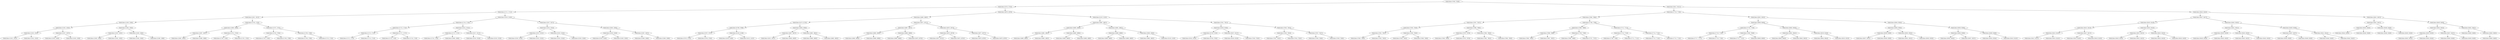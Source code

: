 digraph G{
38669275 [label="Node{data=[7629, 7629]}"]
38669275 -> 21585776
21585776 [label="Node{data=[3732, 3732]}"]
21585776 -> 715676868
715676868 [label="Node{data=[1711, 1711]}"]
715676868 -> 1181733275
1181733275 [label="Node{data=[1621, 1621]}"]
1181733275 -> 881662558
881662558 [label="Node{data=[1559, 1559]}"]
881662558 -> 2138333536
2138333536 [label="Node{data=[1555, 1555]}"]
2138333536 -> 391269430
391269430 [label="Node{data=[1553, 1553]}"]
391269430 -> 797553742
797553742 [label="Node{data=[1552, 1552]}"]
391269430 -> 1930040331
1930040331 [label="Node{data=[1554, 1554]}"]
2138333536 -> 791217259
791217259 [label="Node{data=[1557, 1557]}"]
791217259 -> 706727492
706727492 [label="Node{data=[1556, 1556]}"]
791217259 -> 1221993613
1221993613 [label="Node{data=[1558, 1558]}"]
881662558 -> 1801444304
1801444304 [label="Node{data=[1563, 1563]}"]
1801444304 -> 204640396
204640396 [label="Node{data=[1561, 1561]}"]
204640396 -> 1485505184
1485505184 [label="Node{data=[1560, 1560]}"]
204640396 -> 553695088
553695088 [label="Node{data=[1562, 1562]}"]
1801444304 -> 882141659
882141659 [label="Node{data=[1565, 1565]}"]
882141659 -> 742009141
742009141 [label="Node{data=[1564, 1564]}"]
882141659 -> 748990480
748990480 [label="Node{data=[1566, 1566]}"]
1181733275 -> 138099139
138099139 [label="Node{data=[1703, 1703]}"]
138099139 -> 527848366
527848366 [label="Node{data=[1699, 1699]}"]
527848366 -> 1660465908
1660465908 [label="Node{data=[1697, 1697]}"]
1660465908 -> 1809164939
1809164939 [label="Node{data=[1683, 1683]}"]
1660465908 -> 988902163
988902163 [label="Node{data=[1698, 1698]}"]
527848366 -> 389524672
389524672 [label="Node{data=[1701, 1701]}"]
389524672 -> 822068160
822068160 [label="Node{data=[1700, 1700]}"]
389524672 -> 1991816870
1991816870 [label="Node{data=[1702, 1702]}"]
138099139 -> 1205873289
1205873289 [label="Node{data=[1707, 1707]}"]
1205873289 -> 1838927641
1838927641 [label="Node{data=[1705, 1705]}"]
1838927641 -> 599060649
599060649 [label="Node{data=[1704, 1704]}"]
1838927641 -> 277512191
277512191 [label="Node{data=[1706, 1706]}"]
1205873289 -> 1459137285
1459137285 [label="Node{data=[1709, 1709]}"]
1459137285 -> 1697142212
1697142212 [label="Node{data=[1708, 1708]}"]
1459137285 -> 1637728368
1637728368 [label="Node{data=[1710, 1710]}"]
715676868 -> 581647931
581647931 [label="Node{data=[2319, 2319]}"]
581647931 -> 823663080
823663080 [label="Node{data=[1719, 1719]}"]
823663080 -> 372894842
372894842 [label="Node{data=[1715, 1715]}"]
372894842 -> 422060173
422060173 [label="Node{data=[1713, 1713]}"]
422060173 -> 1644797813
1644797813 [label="Node{data=[1712, 1712]}"]
422060173 -> 321854853
321854853 [label="Node{data=[1714, 1714]}"]
372894842 -> 1244424614
1244424614 [label="Node{data=[1717, 1717]}"]
1244424614 -> 307762214
307762214 [label="Node{data=[1716, 1716]}"]
1244424614 -> 1015333679
1015333679 [label="Node{data=[1718, 1718]}"]
823663080 -> 1470898703
1470898703 [label="Node{data=[2315, 2315]}"]
1470898703 -> 2120486917
2120486917 [label="Node{data=[1721, 1721]}"]
2120486917 -> 751817419
751817419 [label="Node{data=[1720, 1720]}"]
2120486917 -> 919134662
919134662 [label="Node{data=[1906, 1906]}"]
1470898703 -> 4325706
4325706 [label="Node{data=[2317, 2317]}"]
4325706 -> 1584979327
1584979327 [label="Node{data=[2316, 2316]}"]
4325706 -> 217257457
217257457 [label="Node{data=[2318, 2318]}"]
581647931 -> 2101609336
2101609336 [label="Node{data=[2327, 2327]}"]
2101609336 -> 1830557131
1830557131 [label="Node{data=[2323, 2323]}"]
1830557131 -> 1972874802
1972874802 [label="Node{data=[2321, 2321]}"]
1972874802 -> 1633640940
1633640940 [label="Node{data=[2320, 2320]}"]
1972874802 -> 1012785532
1012785532 [label="Node{data=[2322, 2322]}"]
1830557131 -> 828508529
828508529 [label="Node{data=[2325, 2325]}"]
828508529 -> 2035078993
2035078993 [label="Node{data=[2324, 2324]}"]
828508529 -> 1661376917
1661376917 [label="Node{data=[2326, 2326]}"]
2101609336 -> 805556872
805556872 [label="Node{data=[2595, 2595]}"]
805556872 -> 285961336
285961336 [label="Node{data=[2329, 2329]}"]
285961336 -> 241358679
241358679 [label="Node{data=[2328, 2328]}"]
285961336 -> 1501506879
1501506879 [label="Node{data=[2330, 2330]}"]
805556872 -> 2001089290
2001089290 [label="Node{data=[2597, 2597]}"]
2001089290 -> 1038416182
1038416182 [label="Node{data=[2596, 2596]}"]
2001089290 -> 623139250
623139250 [label="Node{data=[2598, 2598]}"]
21585776 -> 85102332
85102332 [label="Node{data=[4979, 4979]}"]
85102332 -> 1133126455
1133126455 [label="Node{data=[4963, 4963]}"]
1133126455 -> 1497194297
1497194297 [label="Node{data=[4170, 4170]}"]
1497194297 -> 1582527589
1582527589 [label="Node{data=[3798, 3798]}"]
1582527589 -> 1327981629
1327981629 [label="Node{data=[3767, 3767]}"]
1327981629 -> 1562801525
1562801525 [label="Node{data=[3733, 3733]}"]
1327981629 -> 1850813823
1850813823 [label="Node{data=[3784, 3784]}"]
1582527589 -> 736402572
736402572 [label="Node{data=[4128, 4128]}"]
736402572 -> 1595278145
1595278145 [label="Node{data=[4108, 4108]}"]
736402572 -> 838162443
838162443 [label="Node{data=[4152, 4152]}"]
1497194297 -> 1453896095
1453896095 [label="Node{data=[4959, 4959]}"]
1453896095 -> 1495746362
1495746362 [label="Node{data=[4957, 4957]}"]
1495746362 -> 918838100
918838100 [label="Node{data=[4531, 4531]}"]
1495746362 -> 761948295
761948295 [label="Node{data=[4958, 4958]}"]
1453896095 -> 1046286588
1046286588 [label="Node{data=[4961, 4961]}"]
1046286588 -> 1570803354
1570803354 [label="Node{data=[4960, 4960]}"]
1046286588 -> 1235902593
1235902593 [label="Node{data=[4962, 4962]}"]
1133126455 -> 930748259
930748259 [label="Node{data=[4971, 4971]}"]
930748259 -> 1643522944
1643522944 [label="Node{data=[4967, 4967]}"]
1643522944 -> 947633530
947633530 [label="Node{data=[4965, 4965]}"]
947633530 -> 584019100
584019100 [label="Node{data=[4964, 4964]}"]
947633530 -> 1164555945
1164555945 [label="Node{data=[4966, 4966]}"]
1643522944 -> 361967535
361967535 [label="Node{data=[4969, 4969]}"]
361967535 -> 1885782026
1885782026 [label="Node{data=[4968, 4968]}"]
361967535 -> 689240342
689240342 [label="Node{data=[4970, 4970]}"]
930748259 -> 557899363
557899363 [label="Node{data=[4975, 4975]}"]
557899363 -> 765621171
765621171 [label="Node{data=[4973, 4973]}"]
765621171 -> 1795330205
1795330205 [label="Node{data=[4972, 4972]}"]
765621171 -> 1699743906
1699743906 [label="Node{data=[4974, 4974]}"]
557899363 -> 1111777709
1111777709 [label="Node{data=[4977, 4977]}"]
1111777709 -> 2093333949
2093333949 [label="Node{data=[4976, 4976]}"]
1111777709 -> 54287552
54287552 [label="Node{data=[4978, 4978]}"]
85102332 -> 1716273437
1716273437 [label="Node{data=[5132, 5132]}"]
1716273437 -> 124001648
124001648 [label="Node{data=[4987, 4987]}"]
124001648 -> 1453158516
1453158516 [label="Node{data=[4983, 4983]}"]
1453158516 -> 925301819
925301819 [label="Node{data=[4981, 4981]}"]
925301819 -> 870717291
870717291 [label="Node{data=[4980, 4980]}"]
925301819 -> 349049850
349049850 [label="Node{data=[4982, 4982]}"]
1453158516 -> 695066567
695066567 [label="Node{data=[4985, 4985]}"]
695066567 -> 699017717
699017717 [label="Node{data=[4984, 4984]}"]
695066567 -> 712257252
712257252 [label="Node{data=[4986, 4986]}"]
124001648 -> 1312930195
1312930195 [label="Node{data=[4991, 4991]}"]
1312930195 -> 152421499
152421499 [label="Node{data=[4989, 4989]}"]
152421499 -> 1896395053
1896395053 [label="Node{data=[4988, 4988]}"]
152421499 -> 2055254758
2055254758 [label="Node{data=[4990, 4990]}"]
1312930195 -> 961413380
961413380 [label="Node{data=[5085, 5085]}"]
961413380 -> 509557834
509557834 [label="Node{data=[4992, 4992]}"]
961413380 -> 720009077
720009077 [label="Node{data=[5130, 5130]}"]
1716273437 -> 1426257740
1426257740 [label="Node{data=[7621, 7621]}"]
1426257740 -> 479042249
479042249 [label="Node{data=[6160, 6160]}"]
479042249 -> 2069321854
2069321854 [label="Node{data=[5745, 5745]}"]
2069321854 -> 50317758
50317758 [label="Node{data=[5534, 5534]}"]
2069321854 -> 1074128442
1074128442 [label="Node{data=[5764, 5764]}"]
479042249 -> 816736033
816736033 [label="Node{data=[6227, 6227]}"]
816736033 -> 1903906274
1903906274 [label="Node{data=[6226, 6226]}"]
816736033 -> 221632586
221632586 [label="Node{data=[7620, 7620]}"]
1426257740 -> 1651432416
1651432416 [label="Node{data=[7625, 7625]}"]
1651432416 -> 557461475
557461475 [label="Node{data=[7623, 7623]}"]
557461475 -> 168129147
168129147 [label="Node{data=[7622, 7622]}"]
557461475 -> 693181689
693181689 [label="Node{data=[7624, 7624]}"]
1651432416 -> 1039430632
1039430632 [label="Node{data=[7627, 7627]}"]
1039430632 -> 1304495746
1304495746 [label="Node{data=[7626, 7626]}"]
1039430632 -> 1828074475
1828074475 [label="Node{data=[7628, 7628]}"]
38669275 -> 1306610776
1306610776 [label="Node{data=[9411, 9411]}"]
1306610776 -> 1393827135
1393827135 [label="Node{data=[7716, 7716]}"]
1393827135 -> 379905225
379905225 [label="Node{data=[7684, 7684]}"]
379905225 -> 1267791005
1267791005 [label="Node{data=[7637, 7637]}"]
1267791005 -> 206889531
206889531 [label="Node{data=[7633, 7633]}"]
206889531 -> 2145053547
2145053547 [label="Node{data=[7631, 7631]}"]
2145053547 -> 1323948789
1323948789 [label="Node{data=[7630, 7630]}"]
2145053547 -> 43121577
43121577 [label="Node{data=[7632, 7632]}"]
206889531 -> 704611578
704611578 [label="Node{data=[7635, 7635]}"]
704611578 -> 22459165
22459165 [label="Node{data=[7634, 7634]}"]
704611578 -> 23658416
23658416 [label="Node{data=[7636, 7636]}"]
1267791005 -> 212402311
212402311 [label="Node{data=[7680, 7680]}"]
212402311 -> 1503960508
1503960508 [label="Node{data=[7678, 7678]}"]
1503960508 -> 1843266510
1843266510 [label="Node{data=[7638, 7638]}"]
1503960508 -> 722334906
722334906 [label="Node{data=[7679, 7679]}"]
212402311 -> 1868854372
1868854372 [label="Node{data=[7682, 7682]}"]
1868854372 -> 307252553
307252553 [label="Node{data=[7681, 7681]}"]
1868854372 -> 260963518
260963518 [label="Node{data=[7683, 7683]}"]
379905225 -> 1273065937
1273065937 [label="Node{data=[7708, 7708]}"]
1273065937 -> 124451741
124451741 [label="Node{data=[7688, 7688]}"]
124451741 -> 398513212
398513212 [label="Node{data=[7686, 7686]}"]
398513212 -> 2009641590
2009641590 [label="Node{data=[7685, 7685]}"]
398513212 -> 929508007
929508007 [label="Node{data=[7687, 7687]}"]
124451741 -> 1728158149
1728158149 [label="Node{data=[7706, 7706]}"]
1728158149 -> 1987166253
1987166253 [label="Node{data=[7689, 7689]}"]
1728158149 -> 1142462359
1142462359 [label="Node{data=[7707, 7707]}"]
1273065937 -> 1252310945
1252310945 [label="Node{data=[7712, 7712]}"]
1252310945 -> 553703553
553703553 [label="Node{data=[7710, 7710]}"]
553703553 -> 1502090276
1502090276 [label="Node{data=[7709, 7709]}"]
553703553 -> 1504482477
1504482477 [label="Node{data=[7711, 7711]}"]
1252310945 -> 907698574
907698574 [label="Node{data=[7714, 7714]}"]
907698574 -> 293171996
293171996 [label="Node{data=[7713, 7713]}"]
907698574 -> 139033635
139033635 [label="Node{data=[7715, 7715]}"]
1393827135 -> 905812091
905812091 [label="Node{data=[9281, 9281]}"]
905812091 -> 1343134043
1343134043 [label="Node{data=[8939, 8939]}"]
1343134043 -> 179696085
179696085 [label="Node{data=[7720, 7720]}"]
179696085 -> 1239297220
1239297220 [label="Node{data=[7718, 7718]}"]
1239297220 -> 272194500
272194500 [label="Node{data=[7717, 7717]}"]
1239297220 -> 878300377
878300377 [label="Node{data=[7719, 7719]}"]
179696085 -> 289908958
289908958 [label="Node{data=[7959, 7959]}"]
289908958 -> 692526654
692526654 [label="Node{data=[7721, 7721]}"]
289908958 -> 1945802665
1945802665 [label="Node{data=[8938, 8938]}"]
1343134043 -> 155169291
155169291 [label="Node{data=[8943, 8943]}"]
155169291 -> 621996714
621996714 [label="Node{data=[8941, 8941]}"]
621996714 -> 875935448
875935448 [label="Node{data=[8940, 8940]}"]
621996714 -> 324352040
324352040 [label="Node{data=[8942, 8942]}"]
155169291 -> 1728999331
1728999331 [label="Node{data=[9226, 9226]}"]
1728999331 -> 1442553426
1442553426 [label="Node{data=[8944, 8944]}"]
1728999331 -> 1281454403
1281454403 [label="Node{data=[9253, 9253]}"]
905812091 -> 1993311391
1993311391 [label="Node{data=[9304, 9304]}"]
1993311391 -> 1655217810
1655217810 [label="Node{data=[9300, 9300]}"]
1655217810 -> 1806206363
1806206363 [label="Node{data=[9298, 9298]}"]
1806206363 -> 746855108
746855108 [label="Node{data=[9297, 9297]}"]
1806206363 -> 652576951
652576951 [label="Node{data=[9299, 9299]}"]
1655217810 -> 2084599
2084599 [label="Node{data=[9302, 9302]}"]
2084599 -> 791942962
791942962 [label="Node{data=[9301, 9301]}"]
2084599 -> 594176554
594176554 [label="Node{data=[9303, 9303]}"]
1993311391 -> 692121280
692121280 [label="Node{data=[9336, 9336]}"]
692121280 -> 1473705321
1473705321 [label="Node{data=[9306, 9306]}"]
1473705321 -> 1481958694
1481958694 [label="Node{data=[9305, 9305]}"]
1473705321 -> 681574204
681574204 [label="Node{data=[9307, 9307]}"]
692121280 -> 109519361
109519361 [label="Node{data=[9409, 9409]}"]
109519361 -> 1721426437
1721426437 [label="Node{data=[9354, 9354]}"]
109519361 -> 429409829
429409829 [label="Node{data=[9410, 9410]}"]
1306610776 -> 1311325237
1311325237 [label="Node{data=[9443, 9443]}"]
1311325237 -> 1904318683
1904318683 [label="Node{data=[9427, 9427]}"]
1904318683 -> 1085982244
1085982244 [label="Node{data=[9419, 9419]}"]
1085982244 -> 466094456
466094456 [label="Node{data=[9415, 9415]}"]
466094456 -> 478627488
478627488 [label="Node{data=[9413, 9413]}"]
478627488 -> 1631404715
1631404715 [label="Node{data=[9412, 9412]}"]
478627488 -> 1998598990
1998598990 [label="Node{data=[9414, 9414]}"]
466094456 -> 746092315
746092315 [label="Node{data=[9417, 9417]}"]
746092315 -> 183277170
183277170 [label="Node{data=[9416, 9416]}"]
746092315 -> 30389662
30389662 [label="Node{data=[9418, 9418]}"]
1085982244 -> 1996709034
1996709034 [label="Node{data=[9423, 9423]}"]
1996709034 -> 413937150
413937150 [label="Node{data=[9421, 9421]}"]
413937150 -> 1981638559
1981638559 [label="Node{data=[9420, 9420]}"]
413937150 -> 176312199
176312199 [label="Node{data=[9422, 9422]}"]
1996709034 -> 1737077873
1737077873 [label="Node{data=[9425, 9425]}"]
1737077873 -> 515090083
515090083 [label="Node{data=[9424, 9424]}"]
1737077873 -> 51317621
51317621 [label="Node{data=[9426, 9426]}"]
1904318683 -> 459899620
459899620 [label="Node{data=[9435, 9435]}"]
459899620 -> 828999620
828999620 [label="Node{data=[9431, 9431]}"]
828999620 -> 854370804
854370804 [label="Node{data=[9429, 9429]}"]
854370804 -> 1237534847
1237534847 [label="Node{data=[9428, 9428]}"]
854370804 -> 510299393
510299393 [label="Node{data=[9430, 9430]}"]
828999620 -> 1673559727
1673559727 [label="Node{data=[9433, 9433]}"]
1673559727 -> 884262954
884262954 [label="Node{data=[9432, 9432]}"]
1673559727 -> 1743257203
1743257203 [label="Node{data=[9434, 9434]}"]
459899620 -> 766469387
766469387 [label="Node{data=[9439, 9439]}"]
766469387 -> 1299858199
1299858199 [label="Node{data=[9437, 9437]}"]
1299858199 -> 1595746058
1595746058 [label="Node{data=[9436, 9436]}"]
1299858199 -> 131157756
131157756 [label="Node{data=[9438, 9438]}"]
766469387 -> 1367405616
1367405616 [label="Node{data=[9441, 9441]}"]
1367405616 -> 1316845548
1316845548 [label="Node{data=[9440, 9440]}"]
1367405616 -> 2020486238
2020486238 [label="Node{data=[9442, 9442]}"]
1311325237 -> 1967467265
1967467265 [label="Node{data=[9451, 9451]}"]
1967467265 -> 598892781
598892781 [label="Node{data=[9447, 9447]}"]
598892781 -> 114667872
114667872 [label="Node{data=[9445, 9445]}"]
114667872 -> 265318712
265318712 [label="Node{data=[9444, 9444]}"]
114667872 -> 1393647328
1393647328 [label="Node{data=[9446, 9446]}"]
598892781 -> 1662314855
1662314855 [label="Node{data=[9449, 9449]}"]
1662314855 -> 1214323412
1214323412 [label="Node{data=[9448, 9448]}"]
1662314855 -> 1144318801
1144318801 [label="Node{data=[9450, 9450]}"]
1967467265 -> 487279465
487279465 [label="Node{data=[9459, 9459]}"]
487279465 -> 1494271614
1494271614 [label="Node{data=[9455, 9455]}"]
1494271614 -> 426229810
426229810 [label="Node{data=[9453, 9453]}"]
426229810 -> 2053824044
2053824044 [label="Node{data=[9452, 9452]}"]
426229810 -> 1031639563
1031639563 [label="Node{data=[9454, 9454]}"]
1494271614 -> 1652658412
1652658412 [label="Node{data=[9457, 9457]}"]
1652658412 -> 1161865950
1161865950 [label="Node{data=[9456, 9456]}"]
1652658412 -> 1769445348
1769445348 [label="Node{data=[9458, 9458]}"]
487279465 -> 952876299
952876299 [label="Node{data=[9461, 9461]}"]
952876299 -> 1453542414
1453542414 [label="Node{data=[9460, 9460]}"]
952876299 -> 376769118
376769118 [label="Node{data=[9462, 9462]}"]
376769118 -> 1130915779
1130915779 [label="Node{data=[9463, 9463]}"]
}